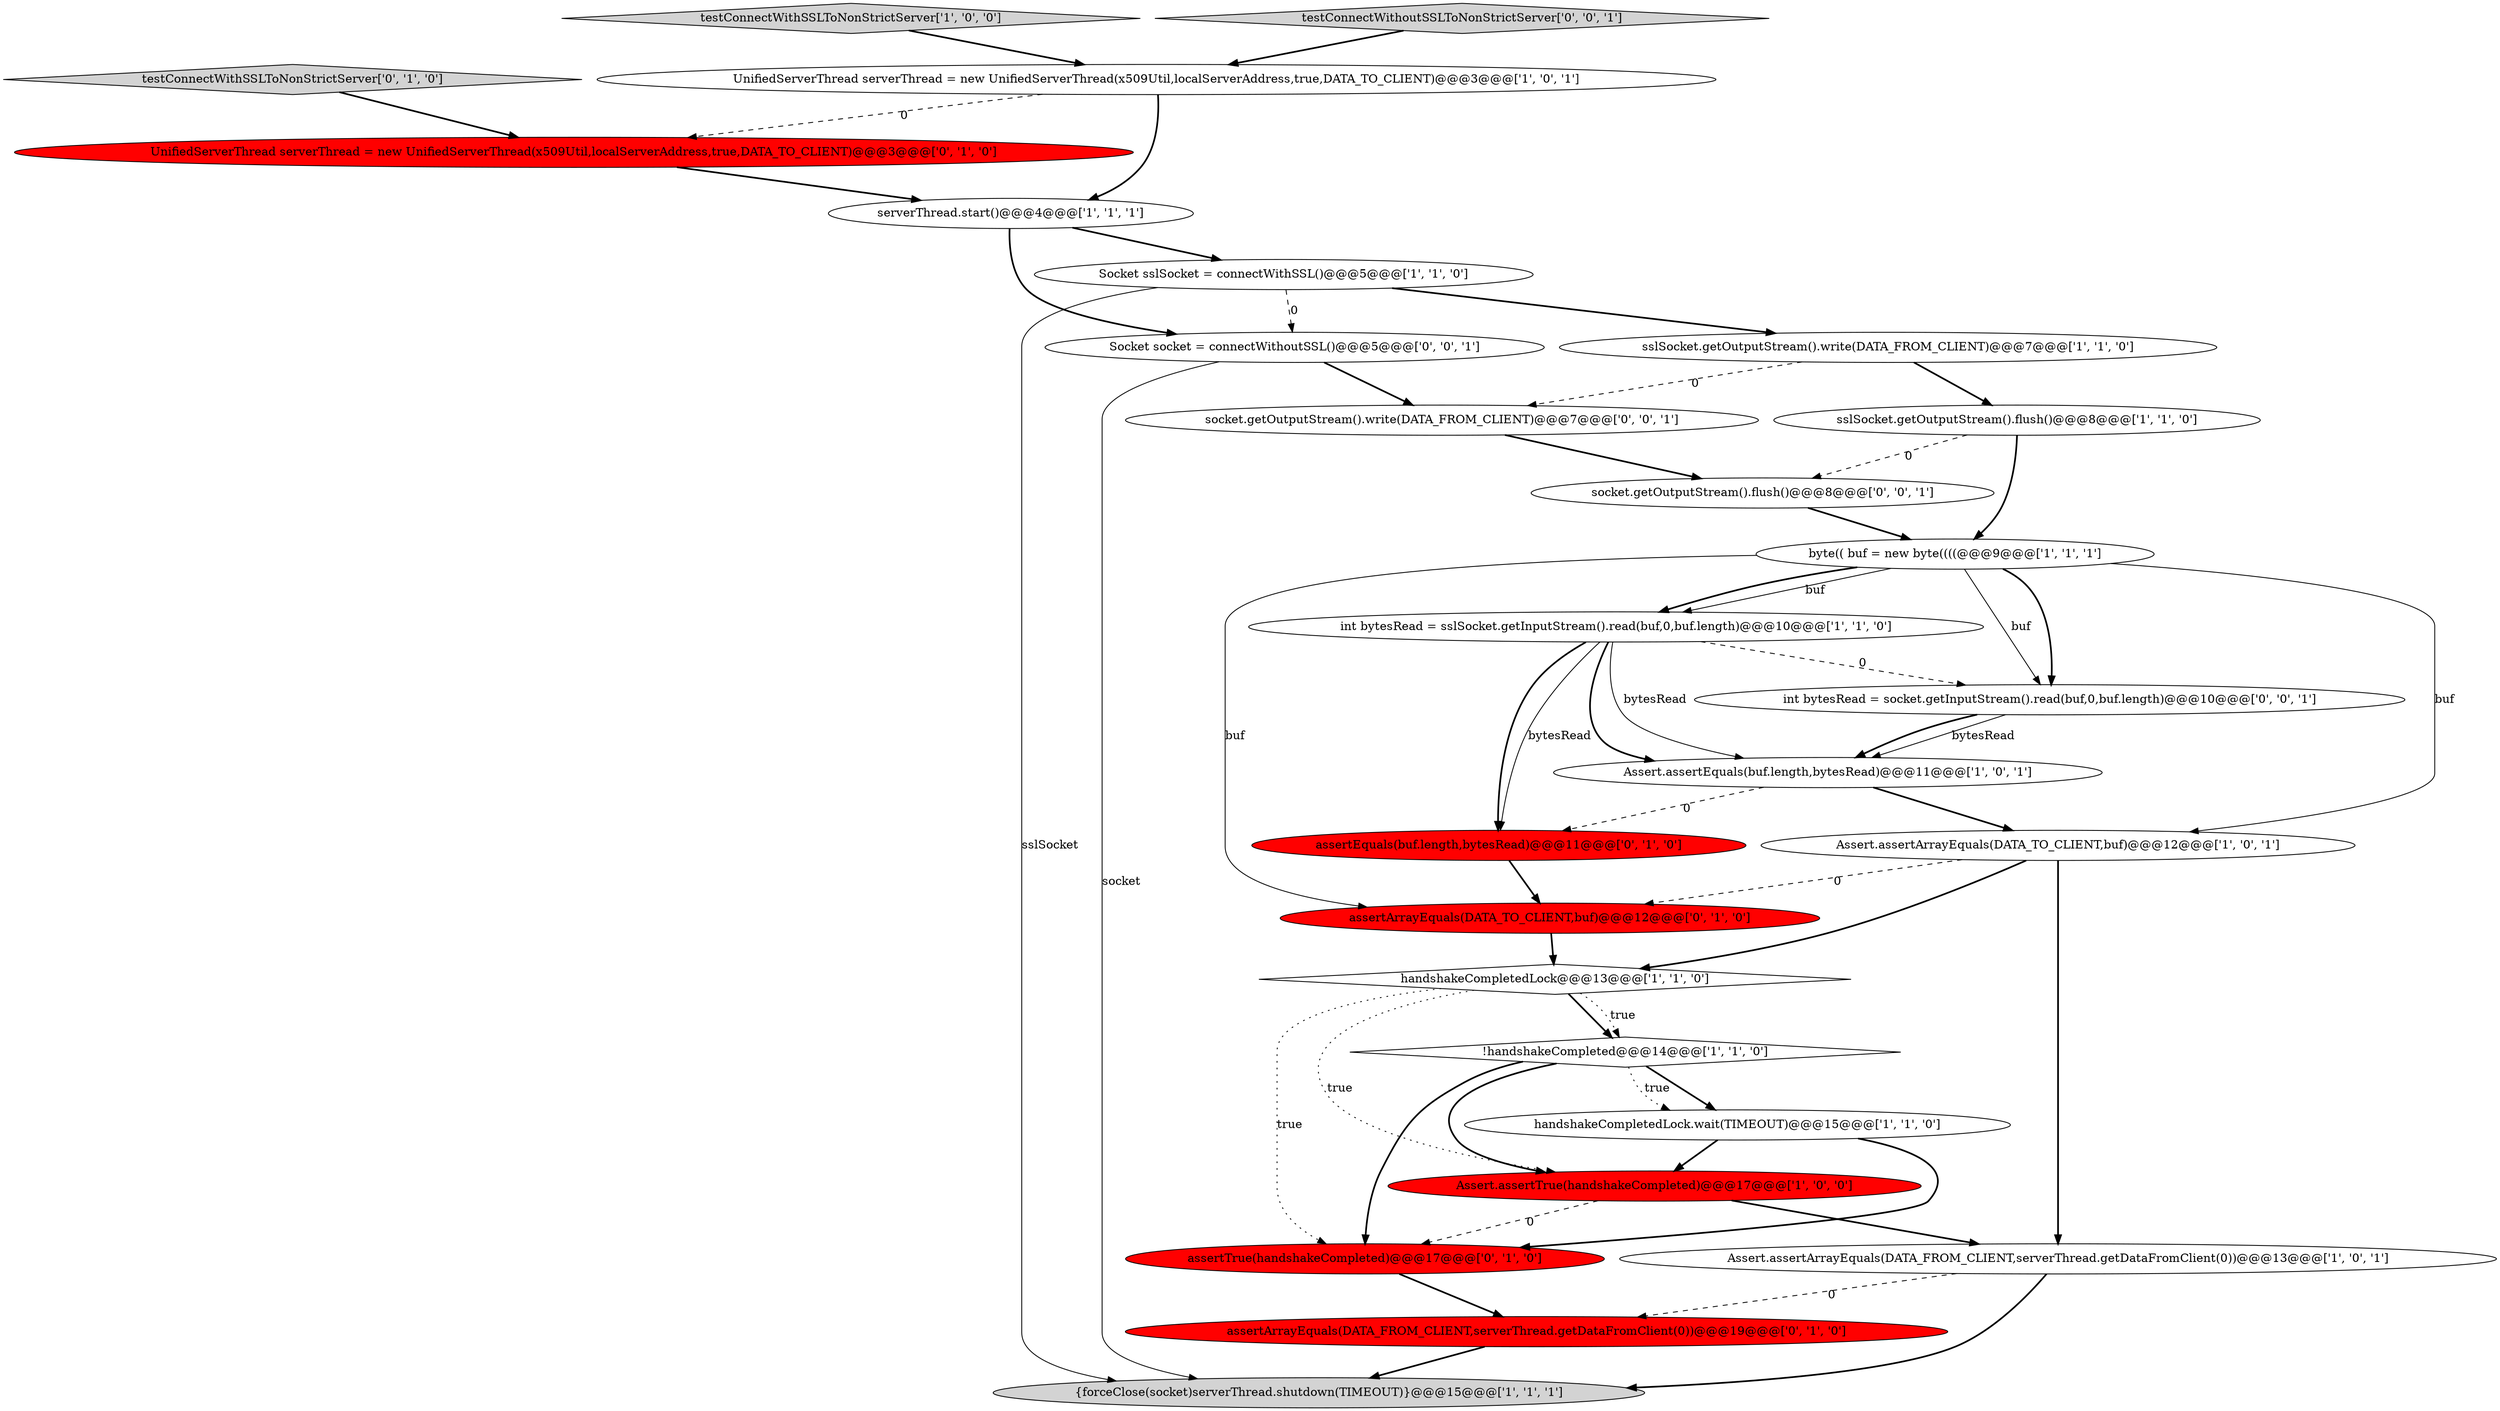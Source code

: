 digraph {
26 [style = filled, label = "Socket socket = connectWithoutSSL()@@@5@@@['0', '0', '1']", fillcolor = white, shape = ellipse image = "AAA0AAABBB3BBB"];
10 [style = filled, label = "sslSocket.getOutputStream().write(DATA_FROM_CLIENT)@@@7@@@['1', '1', '0']", fillcolor = white, shape = ellipse image = "AAA0AAABBB1BBB"];
0 [style = filled, label = "sslSocket.getOutputStream().flush()@@@8@@@['1', '1', '0']", fillcolor = white, shape = ellipse image = "AAA0AAABBB1BBB"];
6 [style = filled, label = "Assert.assertEquals(buf.length,bytesRead)@@@11@@@['1', '0', '1']", fillcolor = white, shape = ellipse image = "AAA0AAABBB1BBB"];
13 [style = filled, label = "byte(( buf = new byte((((@@@9@@@['1', '1', '1']", fillcolor = white, shape = ellipse image = "AAA0AAABBB1BBB"];
20 [style = filled, label = "assertTrue(handshakeCompleted)@@@17@@@['0', '1', '0']", fillcolor = red, shape = ellipse image = "AAA1AAABBB2BBB"];
16 [style = filled, label = "UnifiedServerThread serverThread = new UnifiedServerThread(x509Util,localServerAddress,true,DATA_TO_CLIENT)@@@3@@@['0', '1', '0']", fillcolor = red, shape = ellipse image = "AAA1AAABBB2BBB"];
5 [style = filled, label = "serverThread.start()@@@4@@@['1', '1', '1']", fillcolor = white, shape = ellipse image = "AAA0AAABBB1BBB"];
2 [style = filled, label = "handshakeCompletedLock.wait(TIMEOUT)@@@15@@@['1', '1', '0']", fillcolor = white, shape = ellipse image = "AAA0AAABBB1BBB"];
7 [style = filled, label = "Socket sslSocket = connectWithSSL()@@@5@@@['1', '1', '0']", fillcolor = white, shape = ellipse image = "AAA0AAABBB1BBB"];
18 [style = filled, label = "assertEquals(buf.length,bytesRead)@@@11@@@['0', '1', '0']", fillcolor = red, shape = ellipse image = "AAA1AAABBB2BBB"];
8 [style = filled, label = "Assert.assertTrue(handshakeCompleted)@@@17@@@['1', '0', '0']", fillcolor = red, shape = ellipse image = "AAA1AAABBB1BBB"];
1 [style = filled, label = "!handshakeCompleted@@@14@@@['1', '1', '0']", fillcolor = white, shape = diamond image = "AAA0AAABBB1BBB"];
15 [style = filled, label = "Assert.assertArrayEquals(DATA_FROM_CLIENT,serverThread.getDataFromClient(0))@@@13@@@['1', '0', '1']", fillcolor = white, shape = ellipse image = "AAA0AAABBB1BBB"];
23 [style = filled, label = "socket.getOutputStream().flush()@@@8@@@['0', '0', '1']", fillcolor = white, shape = ellipse image = "AAA0AAABBB3BBB"];
4 [style = filled, label = "{forceClose(socket)serverThread.shutdown(TIMEOUT)}@@@15@@@['1', '1', '1']", fillcolor = lightgray, shape = ellipse image = "AAA0AAABBB1BBB"];
17 [style = filled, label = "testConnectWithSSLToNonStrictServer['0', '1', '0']", fillcolor = lightgray, shape = diamond image = "AAA0AAABBB2BBB"];
3 [style = filled, label = "testConnectWithSSLToNonStrictServer['1', '0', '0']", fillcolor = lightgray, shape = diamond image = "AAA0AAABBB1BBB"];
19 [style = filled, label = "assertArrayEquals(DATA_TO_CLIENT,buf)@@@12@@@['0', '1', '0']", fillcolor = red, shape = ellipse image = "AAA1AAABBB2BBB"];
21 [style = filled, label = "assertArrayEquals(DATA_FROM_CLIENT,serverThread.getDataFromClient(0))@@@19@@@['0', '1', '0']", fillcolor = red, shape = ellipse image = "AAA1AAABBB2BBB"];
22 [style = filled, label = "socket.getOutputStream().write(DATA_FROM_CLIENT)@@@7@@@['0', '0', '1']", fillcolor = white, shape = ellipse image = "AAA0AAABBB3BBB"];
25 [style = filled, label = "testConnectWithoutSSLToNonStrictServer['0', '0', '1']", fillcolor = lightgray, shape = diamond image = "AAA0AAABBB3BBB"];
24 [style = filled, label = "int bytesRead = socket.getInputStream().read(buf,0,buf.length)@@@10@@@['0', '0', '1']", fillcolor = white, shape = ellipse image = "AAA0AAABBB3BBB"];
14 [style = filled, label = "Assert.assertArrayEquals(DATA_TO_CLIENT,buf)@@@12@@@['1', '0', '1']", fillcolor = white, shape = ellipse image = "AAA0AAABBB1BBB"];
9 [style = filled, label = "int bytesRead = sslSocket.getInputStream().read(buf,0,buf.length)@@@10@@@['1', '1', '0']", fillcolor = white, shape = ellipse image = "AAA0AAABBB1BBB"];
12 [style = filled, label = "UnifiedServerThread serverThread = new UnifiedServerThread(x509Util,localServerAddress,true,DATA_TO_CLIENT)@@@3@@@['1', '0', '1']", fillcolor = white, shape = ellipse image = "AAA0AAABBB1BBB"];
11 [style = filled, label = "handshakeCompletedLock@@@13@@@['1', '1', '0']", fillcolor = white, shape = diamond image = "AAA0AAABBB1BBB"];
2->20 [style = bold, label=""];
1->8 [style = bold, label=""];
8->15 [style = bold, label=""];
12->5 [style = bold, label=""];
0->13 [style = bold, label=""];
13->24 [style = bold, label=""];
7->4 [style = solid, label="sslSocket"];
13->14 [style = solid, label="buf"];
12->16 [style = dashed, label="0"];
7->10 [style = bold, label=""];
11->1 [style = bold, label=""];
9->24 [style = dashed, label="0"];
11->1 [style = dotted, label="true"];
0->23 [style = dashed, label="0"];
8->20 [style = dashed, label="0"];
18->19 [style = bold, label=""];
5->26 [style = bold, label=""];
1->20 [style = bold, label=""];
15->21 [style = dashed, label="0"];
19->11 [style = bold, label=""];
13->9 [style = solid, label="buf"];
13->24 [style = solid, label="buf"];
3->12 [style = bold, label=""];
10->22 [style = dashed, label="0"];
22->23 [style = bold, label=""];
26->4 [style = solid, label="socket"];
24->6 [style = solid, label="bytesRead"];
26->22 [style = bold, label=""];
9->6 [style = bold, label=""];
6->18 [style = dashed, label="0"];
20->21 [style = bold, label=""];
6->14 [style = bold, label=""];
9->18 [style = solid, label="bytesRead"];
11->20 [style = dotted, label="true"];
13->19 [style = solid, label="buf"];
9->18 [style = bold, label=""];
25->12 [style = bold, label=""];
23->13 [style = bold, label=""];
10->0 [style = bold, label=""];
15->4 [style = bold, label=""];
9->6 [style = solid, label="bytesRead"];
16->5 [style = bold, label=""];
5->7 [style = bold, label=""];
11->8 [style = dotted, label="true"];
14->15 [style = bold, label=""];
1->2 [style = bold, label=""];
14->19 [style = dashed, label="0"];
13->9 [style = bold, label=""];
1->2 [style = dotted, label="true"];
7->26 [style = dashed, label="0"];
24->6 [style = bold, label=""];
14->11 [style = bold, label=""];
17->16 [style = bold, label=""];
2->8 [style = bold, label=""];
21->4 [style = bold, label=""];
}
